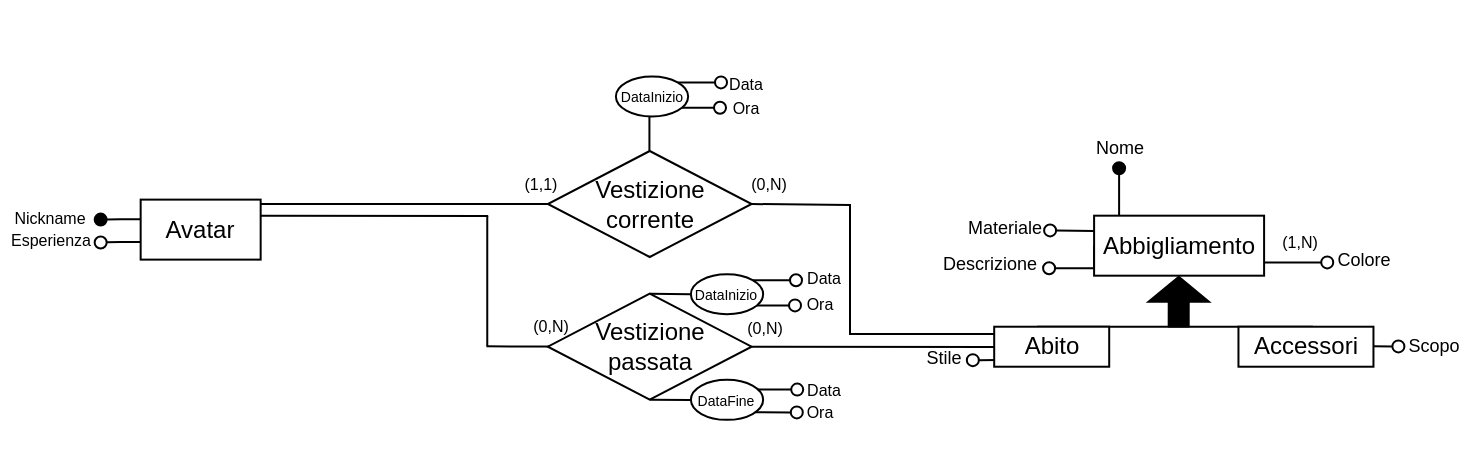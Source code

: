 <mxfile version="24.2.5" type="device">
  <diagram name="Pagina-1" id="VjBqTkrsKwbRiRGfFhQZ">
    <mxGraphModel dx="-19" dy="478" grid="1" gridSize="10" guides="1" tooltips="1" connect="1" arrows="1" fold="1" page="1" pageScale="1" pageWidth="827" pageHeight="1169" math="0" shadow="0">
      <root>
        <mxCell id="0" />
        <mxCell id="1" parent="0" />
        <mxCell id="XEgFgzjny-5M981bp3sw-1" style="edgeStyle=orthogonalEdgeStyle;rounded=0;orthogonalLoop=1;jettySize=auto;html=1;exitX=0;exitY=0.5;exitDx=0;exitDy=0;endArrow=oval;endFill=0;" edge="1" parent="1" source="XEgFgzjny-5M981bp3sw-2">
          <mxGeometry relative="1" as="geometry">
            <mxPoint x="1419.55" y="689.09" as="targetPoint" />
            <Array as="points">
              <mxPoint x="1442.55" y="689.09" />
            </Array>
          </mxGeometry>
        </mxCell>
        <mxCell id="XEgFgzjny-5M981bp3sw-2" value="Abbigliamento" style="whiteSpace=wrap;html=1;align=center;" vertex="1" parent="1">
          <mxGeometry x="1442.05" y="662.84" width="85" height="30" as="geometry" />
        </mxCell>
        <mxCell id="XEgFgzjny-5M981bp3sw-3" value="&lt;font style=&quot;font-size: 8px;&quot;&gt;Esperienza&lt;/font&gt;" style="text;html=1;align=center;verticalAlign=middle;whiteSpace=wrap;rounded=1;strokeColor=none;" vertex="1" parent="1">
          <mxGeometry x="895.83" y="662.87" width="49" height="23" as="geometry" />
        </mxCell>
        <mxCell id="XEgFgzjny-5M981bp3sw-4" value="&lt;font style=&quot;font-size: 9px;&quot;&gt;Materiale&lt;/font&gt;" style="text;html=1;align=center;verticalAlign=middle;whiteSpace=wrap;rounded=0;" vertex="1" parent="1">
          <mxGeometry x="1379.55" y="660.84" width="35" height="15" as="geometry" />
        </mxCell>
        <mxCell id="XEgFgzjny-5M981bp3sw-7" value="&lt;font style=&quot;font-size: 8px;&quot;&gt;(1,N)&lt;/font&gt;" style="text;html=1;align=center;verticalAlign=middle;whiteSpace=wrap;rounded=1;strokeColor=none;glass=0;" vertex="1" parent="1">
          <mxGeometry x="1519.55" y="667.84" width="50" height="15" as="geometry" />
        </mxCell>
        <mxCell id="XEgFgzjny-5M981bp3sw-9" style="edgeStyle=orthogonalEdgeStyle;rounded=0;orthogonalLoop=1;jettySize=auto;html=1;exitX=0;exitY=0.25;exitDx=0;exitDy=0;endArrow=oval;endFill=1;" edge="1" parent="1">
          <mxGeometry relative="1" as="geometry">
            <mxPoint x="945.33" y="664.81" as="targetPoint" />
            <mxPoint x="965.33" y="664.58" as="sourcePoint" />
            <Array as="points">
              <mxPoint x="955.33" y="664.81" />
            </Array>
          </mxGeometry>
        </mxCell>
        <mxCell id="XEgFgzjny-5M981bp3sw-10" value="&lt;font style=&quot;font-size: 8px;&quot;&gt;Nickname&lt;/font&gt;" style="text;html=1;align=center;verticalAlign=middle;whiteSpace=wrap;rounded=1;strokeColor=none;" vertex="1" parent="1">
          <mxGeometry x="905.33" y="650.81" width="30" height="23.5" as="geometry" />
        </mxCell>
        <mxCell id="XEgFgzjny-5M981bp3sw-11" value="&lt;font style=&quot;font-size: 9px;&quot;&gt;Descrizione&lt;/font&gt;" style="text;html=1;align=center;verticalAlign=middle;whiteSpace=wrap;rounded=0;" vertex="1" parent="1">
          <mxGeometry x="1369.55" y="677.84" width="40" height="17" as="geometry" />
        </mxCell>
        <mxCell id="XEgFgzjny-5M981bp3sw-12" value="&lt;font style=&quot;font-size: 9px;&quot;&gt;Colore&lt;/font&gt;" style="text;html=1;align=center;verticalAlign=middle;whiteSpace=wrap;rounded=0;" vertex="1" parent="1">
          <mxGeometry x="1557.05" y="675.84" width="40" height="17" as="geometry" />
        </mxCell>
        <mxCell id="XEgFgzjny-5M981bp3sw-13" style="edgeStyle=orthogonalEdgeStyle;rounded=0;orthogonalLoop=1;jettySize=auto;html=1;exitX=1.011;exitY=0.878;exitDx=0;exitDy=0;endArrow=oval;endFill=0;exitPerimeter=0;" edge="1" parent="1">
          <mxGeometry relative="1" as="geometry">
            <mxPoint x="1527.055" y="686.29" as="sourcePoint" />
            <mxPoint x="1558.62" y="686.2" as="targetPoint" />
            <Array as="points">
              <mxPoint x="1538.62" y="686.2" />
              <mxPoint x="1538.62" y="686.2" />
            </Array>
          </mxGeometry>
        </mxCell>
        <mxCell id="XEgFgzjny-5M981bp3sw-14" value="&lt;font style=&quot;font-size: 9px;&quot;&gt;Nome&lt;/font&gt;" style="text;html=1;align=center;verticalAlign=middle;whiteSpace=wrap;rounded=0;" vertex="1" parent="1">
          <mxGeometry x="1434.55" y="619.09" width="40" height="17" as="geometry" />
        </mxCell>
        <mxCell id="XEgFgzjny-5M981bp3sw-15" style="edgeStyle=orthogonalEdgeStyle;rounded=0;orthogonalLoop=1;jettySize=auto;html=1;endArrow=oval;endFill=0;" edge="1" parent="1">
          <mxGeometry relative="1" as="geometry">
            <mxPoint x="1442.05" y="670.46" as="sourcePoint" />
            <mxPoint x="1420.05" y="670.21" as="targetPoint" />
            <Array as="points">
              <mxPoint x="1442.05" y="670.46" />
              <mxPoint x="1443.05" y="670.46" />
            </Array>
          </mxGeometry>
        </mxCell>
        <mxCell id="XEgFgzjny-5M981bp3sw-16" style="edgeStyle=orthogonalEdgeStyle;rounded=0;orthogonalLoop=1;jettySize=auto;html=1;endArrow=oval;endFill=1;" edge="1" parent="1">
          <mxGeometry relative="1" as="geometry">
            <mxPoint x="1454.55" y="662.84" as="sourcePoint" />
            <mxPoint x="1454.55" y="639.09" as="targetPoint" />
            <Array as="points">
              <mxPoint x="1454.55" y="662.84" />
            </Array>
          </mxGeometry>
        </mxCell>
        <mxCell id="XEgFgzjny-5M981bp3sw-21" value="" style="shape=flexArrow;endArrow=classic;html=1;rounded=0;fillColor=#000000;endWidth=19.231;endSize=3.849;exitX=0.513;exitY=0.543;exitDx=0;exitDy=0;exitPerimeter=0;" edge="1" parent="1" source="XEgFgzjny-5M981bp3sw-23">
          <mxGeometry width="50" height="50" relative="1" as="geometry">
            <mxPoint x="1484.55" y="719.09" as="sourcePoint" />
            <mxPoint x="1484.39" y="692.84" as="targetPoint" />
          </mxGeometry>
        </mxCell>
        <mxCell id="XEgFgzjny-5M981bp3sw-22" value="&lt;font style=&quot;font-size: 9px;&quot;&gt;Stile&lt;/font&gt;" style="text;html=1;align=center;verticalAlign=middle;whiteSpace=wrap;rounded=0;" vertex="1" parent="1">
          <mxGeometry x="1347.1" y="725.06" width="40" height="15" as="geometry" />
        </mxCell>
        <mxCell id="XEgFgzjny-5M981bp3sw-23" value="" style="line;strokeWidth=1;rotatable=0;dashed=0;labelPosition=right;align=left;verticalAlign=middle;spacingTop=0;spacingLeft=6;points=[];portConstraint=eastwest;" vertex="1" parent="1">
          <mxGeometry x="1413.55" y="713.34" width="138" height="10" as="geometry" />
        </mxCell>
        <mxCell id="XEgFgzjny-5M981bp3sw-26" style="edgeStyle=orthogonalEdgeStyle;rounded=0;orthogonalLoop=1;jettySize=auto;html=1;exitX=0.5;exitY=1;exitDx=0;exitDy=0;" edge="1" parent="1">
          <mxGeometry relative="1" as="geometry">
            <mxPoint x="1333.13" y="779.84" as="sourcePoint" />
            <mxPoint x="1333.13" y="779.84" as="targetPoint" />
          </mxGeometry>
        </mxCell>
        <mxCell id="XEgFgzjny-5M981bp3sw-28" value="&lt;font style=&quot;font-size: 8px;&quot;&gt;(0,N)&lt;/font&gt;" style="text;html=1;align=center;verticalAlign=middle;whiteSpace=wrap;rounded=1;strokeColor=none;glass=0;" vertex="1" parent="1">
          <mxGeometry x="1158.51" y="712.15" width="22.5" height="8.79" as="geometry" />
        </mxCell>
        <mxCell id="XEgFgzjny-5M981bp3sw-30" style="edgeStyle=orthogonalEdgeStyle;rounded=0;orthogonalLoop=1;jettySize=auto;html=1;exitX=0.5;exitY=1;exitDx=0;exitDy=0;" edge="1" parent="1">
          <mxGeometry relative="1" as="geometry">
            <mxPoint x="1327.58" y="562.91" as="sourcePoint" />
            <mxPoint x="1327.58" y="562.91" as="targetPoint" />
          </mxGeometry>
        </mxCell>
        <mxCell id="XEgFgzjny-5M981bp3sw-31" value="&lt;font style=&quot;font-size: 8px;&quot;&gt;(0,N)&lt;/font&gt;" style="text;html=1;align=center;verticalAlign=middle;whiteSpace=wrap;rounded=1;strokeColor=none;glass=0;" vertex="1" parent="1">
          <mxGeometry x="1265.95" y="713.94" width="22.5" height="8.79" as="geometry" />
        </mxCell>
        <mxCell id="XEgFgzjny-5M981bp3sw-32" style="edgeStyle=orthogonalEdgeStyle;rounded=0;orthogonalLoop=1;jettySize=auto;html=1;exitX=0;exitY=0.25;exitDx=0;exitDy=0;endArrow=oval;endFill=0;" edge="1" parent="1">
          <mxGeometry relative="1" as="geometry">
            <mxPoint x="945.33" y="676.23" as="targetPoint" />
            <mxPoint x="965.33" y="676" as="sourcePoint" />
            <Array as="points">
              <mxPoint x="955.33" y="676.23" />
            </Array>
          </mxGeometry>
        </mxCell>
        <mxCell id="XEgFgzjny-5M981bp3sw-33" value="&lt;font style=&quot;font-size: 9px;&quot;&gt;Scopo&lt;/font&gt;" style="text;html=1;align=center;verticalAlign=middle;whiteSpace=wrap;rounded=0;" vertex="1" parent="1">
          <mxGeometry x="1591.73" y="718.06" width="40" height="17" as="geometry" />
        </mxCell>
        <mxCell id="XEgFgzjny-5M981bp3sw-34" style="edgeStyle=orthogonalEdgeStyle;rounded=0;orthogonalLoop=1;jettySize=auto;html=1;exitX=1.001;exitY=0.609;exitDx=0;exitDy=0;endArrow=oval;endFill=0;exitPerimeter=0;" edge="1" parent="1">
          <mxGeometry relative="1" as="geometry">
            <mxPoint x="1581.727" y="728.16" as="sourcePoint" />
            <mxPoint x="1594.16" y="727.91" as="targetPoint" />
          </mxGeometry>
        </mxCell>
        <mxCell id="XEgFgzjny-5M981bp3sw-35" style="edgeStyle=orthogonalEdgeStyle;rounded=0;orthogonalLoop=1;jettySize=auto;html=1;exitX=1.001;exitY=0.609;exitDx=0;exitDy=0;endArrow=oval;endFill=0;exitPerimeter=0;" edge="1" parent="1">
          <mxGeometry relative="1" as="geometry">
            <mxPoint x="1393.42" y="735.06" as="sourcePoint" />
            <mxPoint x="1381.42" y="735.07" as="targetPoint" />
          </mxGeometry>
        </mxCell>
        <mxCell id="XEgFgzjny-5M981bp3sw-36" value="" style="endArrow=none;html=1;rounded=0;entryX=0;entryY=0.25;entryDx=0;entryDy=0;" edge="1" parent="1">
          <mxGeometry width="50" height="50" relative="1" as="geometry">
            <mxPoint x="1138.2" y="728.18" as="sourcePoint" />
            <mxPoint x="1392.1" y="728.54" as="targetPoint" />
          </mxGeometry>
        </mxCell>
        <mxCell id="XEgFgzjny-5M981bp3sw-39" value="Vestizione&lt;div&gt;passata&lt;/div&gt;" style="shape=rhombus;perimeter=rhombusPerimeter;whiteSpace=wrap;html=1;align=center;" vertex="1" parent="1">
          <mxGeometry x="1168.92" y="701.86" width="101.9" height="53" as="geometry" />
        </mxCell>
        <mxCell id="XEgFgzjny-5M981bp3sw-41" value="" style="endArrow=none;html=1;rounded=0;exitX=1;exitY=0.5;exitDx=0;exitDy=0;" edge="1" parent="1">
          <mxGeometry width="50" height="50" relative="1" as="geometry">
            <mxPoint x="1025.33" y="657" as="sourcePoint" />
            <mxPoint x="1176" y="657" as="targetPoint" />
          </mxGeometry>
        </mxCell>
        <mxCell id="XEgFgzjny-5M981bp3sw-42" value="" style="endArrow=none;html=1;rounded=0;" edge="1" parent="1">
          <mxGeometry width="50" height="50" relative="1" as="geometry">
            <mxPoint x="1138.63" y="728" as="sourcePoint" />
            <mxPoint x="1138.63" y="663" as="targetPoint" />
          </mxGeometry>
        </mxCell>
        <mxCell id="XEgFgzjny-5M981bp3sw-44" value="" style="endArrow=none;html=1;rounded=0;exitX=1;exitY=0.5;exitDx=0;exitDy=0;" edge="1" parent="1">
          <mxGeometry width="50" height="50" relative="1" as="geometry">
            <mxPoint x="1024" y="662.87" as="sourcePoint" />
            <mxPoint x="1139.1" y="663" as="targetPoint" />
          </mxGeometry>
        </mxCell>
        <mxCell id="XEgFgzjny-5M981bp3sw-46" value="" style="endArrow=none;html=1;rounded=0;" edge="1" parent="1">
          <mxGeometry width="50" height="50" relative="1" as="geometry">
            <mxPoint x="1320" y="722" as="sourcePoint" />
            <mxPoint x="1393" y="722.05" as="targetPoint" />
          </mxGeometry>
        </mxCell>
        <mxCell id="XEgFgzjny-5M981bp3sw-47" value="" style="endArrow=none;html=1;rounded=0;exitX=1;exitY=0.5;exitDx=0;exitDy=0;" edge="1" parent="1" source="XEgFgzjny-5M981bp3sw-70">
          <mxGeometry width="50" height="50" relative="1" as="geometry">
            <mxPoint x="1280" y="700" as="sourcePoint" />
            <mxPoint x="1320" y="657.5" as="targetPoint" />
          </mxGeometry>
        </mxCell>
        <mxCell id="XEgFgzjny-5M981bp3sw-48" value="" style="endArrow=none;html=1;rounded=0;" edge="1" parent="1">
          <mxGeometry width="50" height="50" relative="1" as="geometry">
            <mxPoint x="1320" y="722.5" as="sourcePoint" />
            <mxPoint x="1320" y="657" as="targetPoint" />
          </mxGeometry>
        </mxCell>
        <mxCell id="XEgFgzjny-5M981bp3sw-49" value="&lt;font style=&quot;font-size: 8px;&quot;&gt;(1,1)&lt;/font&gt;" style="text;html=1;align=center;verticalAlign=middle;whiteSpace=wrap;rounded=1;strokeColor=none;glass=0;" vertex="1" parent="1">
          <mxGeometry x="1154.34" y="642.02" width="22.5" height="8.79" as="geometry" />
        </mxCell>
        <mxCell id="XEgFgzjny-5M981bp3sw-50" value="&lt;font style=&quot;font-size: 8px;&quot;&gt;(0,N)&lt;/font&gt;" style="text;html=1;align=center;verticalAlign=middle;whiteSpace=wrap;rounded=1;strokeColor=none;glass=0;" vertex="1" parent="1">
          <mxGeometry x="1267.95" y="642.02" width="22.5" height="8.79" as="geometry" />
        </mxCell>
        <mxCell id="XEgFgzjny-5M981bp3sw-51" value="Accessori" style="whiteSpace=wrap;html=1;align=center;" vertex="1" parent="1">
          <mxGeometry x="1514.23" y="718.36" width="67.5" height="20" as="geometry" />
        </mxCell>
        <mxCell id="XEgFgzjny-5M981bp3sw-52" value="Avatar" style="whiteSpace=wrap;html=1;align=center;" vertex="1" parent="1">
          <mxGeometry x="965.33" y="654.81" width="60" height="30" as="geometry" />
        </mxCell>
        <mxCell id="XEgFgzjny-5M981bp3sw-53" value="Abito" style="whiteSpace=wrap;html=1;align=center;" vertex="1" parent="1">
          <mxGeometry x="1392.1" y="718.36" width="57.5" height="20" as="geometry" />
        </mxCell>
        <mxCell id="XEgFgzjny-5M981bp3sw-54" value="&lt;font style=&quot;font-size: 8px;&quot;&gt;Ora&lt;/font&gt;" style="text;html=1;align=center;verticalAlign=middle;whiteSpace=wrap;rounded=1;strokeColor=none;glass=0;" vertex="1" parent="1">
          <mxGeometry x="1252.95" y="601.79" width="30" height="11.5" as="geometry" />
        </mxCell>
        <mxCell id="XEgFgzjny-5M981bp3sw-55" style="edgeStyle=orthogonalEdgeStyle;rounded=0;orthogonalLoop=1;jettySize=auto;html=1;exitX=1;exitY=1;exitDx=0;exitDy=0;endArrow=oval;endFill=0;" edge="1" parent="1">
          <mxGeometry relative="1" as="geometry">
            <mxPoint x="1233.776" y="608.863" as="sourcePoint" />
            <mxPoint x="1254.95" y="608.72" as="targetPoint" />
          </mxGeometry>
        </mxCell>
        <mxCell id="XEgFgzjny-5M981bp3sw-56" value="&lt;font style=&quot;font-size: 8px;&quot;&gt;Data&lt;/font&gt;" style="text;html=1;align=center;verticalAlign=middle;whiteSpace=wrap;rounded=1;strokeColor=none;glass=0;" vertex="1" parent="1">
          <mxGeometry x="1252.95" y="592.92" width="30" height="6.5" as="geometry" />
        </mxCell>
        <mxCell id="XEgFgzjny-5M981bp3sw-57" style="edgeStyle=orthogonalEdgeStyle;rounded=0;orthogonalLoop=1;jettySize=auto;html=1;exitX=1;exitY=0;exitDx=0;exitDy=0;entryX=0.086;entryY=0.404;entryDx=0;entryDy=0;entryPerimeter=0;endArrow=oval;endFill=0;" edge="1" parent="1" source="XEgFgzjny-5M981bp3sw-71" target="XEgFgzjny-5M981bp3sw-56">
          <mxGeometry relative="1" as="geometry" />
        </mxCell>
        <mxCell id="XEgFgzjny-5M981bp3sw-58" value="&lt;font style=&quot;font-size: 8px;&quot;&gt;Ora&lt;/font&gt;" style="text;html=1;align=center;verticalAlign=middle;whiteSpace=wrap;rounded=1;strokeColor=none;glass=0;" vertex="1" parent="1">
          <mxGeometry x="1290" y="754" width="30" height="11.5" as="geometry" />
        </mxCell>
        <mxCell id="XEgFgzjny-5M981bp3sw-59" style="edgeStyle=orthogonalEdgeStyle;rounded=0;orthogonalLoop=1;jettySize=auto;html=1;exitX=1;exitY=1;exitDx=0;exitDy=0;endArrow=oval;endFill=0;" edge="1" parent="1">
          <mxGeometry relative="1" as="geometry">
            <mxPoint x="1272.226" y="761.153" as="sourcePoint" />
            <mxPoint x="1293.4" y="761.01" as="targetPoint" />
          </mxGeometry>
        </mxCell>
        <mxCell id="XEgFgzjny-5M981bp3sw-60" style="edgeStyle=orthogonalEdgeStyle;rounded=0;orthogonalLoop=1;jettySize=auto;html=1;exitX=1;exitY=0;exitDx=0;exitDy=0;entryX=0.086;entryY=0.404;entryDx=0;entryDy=0;entryPerimeter=0;endArrow=oval;endFill=0;" edge="1" parent="1">
          <mxGeometry relative="1" as="geometry">
            <mxPoint x="1272.226" y="749.777" as="sourcePoint" />
            <mxPoint x="1293.58" y="749.106" as="targetPoint" />
          </mxGeometry>
        </mxCell>
        <mxCell id="XEgFgzjny-5M981bp3sw-61" value="&lt;p style=&quot;line-height: 110%;&quot;&gt;&lt;font style=&quot;font-size: 7px;&quot;&gt;DataFine&lt;/font&gt;&lt;/p&gt;" style="ellipse;whiteSpace=wrap;html=1;" vertex="1" parent="1">
          <mxGeometry x="1240.45" y="744.93" width="36.12" height="20" as="geometry" />
        </mxCell>
        <mxCell id="XEgFgzjny-5M981bp3sw-69" value="" style="endArrow=none;html=1;rounded=0;entryX=0.551;entryY=1.003;entryDx=0;entryDy=0;entryPerimeter=0;" edge="1" parent="1">
          <mxGeometry width="50" height="50" relative="1" as="geometry">
            <mxPoint x="1219.71" y="635.4" as="sourcePoint" />
            <mxPoint x="1219.71" y="612.34" as="targetPoint" />
          </mxGeometry>
        </mxCell>
        <mxCell id="XEgFgzjny-5M981bp3sw-70" value="Vestizione&lt;div&gt;corrente&lt;/div&gt;" style="shape=rhombus;perimeter=rhombusPerimeter;whiteSpace=wrap;html=1;align=center;" vertex="1" parent="1">
          <mxGeometry x="1168.92" y="630.5" width="101.9" height="53" as="geometry" />
        </mxCell>
        <mxCell id="XEgFgzjny-5M981bp3sw-71" value="&lt;p style=&quot;line-height: 110%;&quot;&gt;&lt;font style=&quot;font-size: 7px;&quot;&gt;DataInizio&lt;/font&gt;&lt;/p&gt;" style="ellipse;whiteSpace=wrap;html=1;" vertex="1" parent="1">
          <mxGeometry x="1202.95" y="593.29" width="36.12" height="20" as="geometry" />
        </mxCell>
        <mxCell id="XEgFgzjny-5M981bp3sw-72" value="&lt;font style=&quot;font-size: 8px;&quot;&gt;Ora&lt;/font&gt;" style="text;html=1;align=center;verticalAlign=middle;whiteSpace=wrap;rounded=1;strokeColor=none;glass=0;" vertex="1" parent="1">
          <mxGeometry x="1290.45" y="700.65" width="30" height="11.5" as="geometry" />
        </mxCell>
        <mxCell id="XEgFgzjny-5M981bp3sw-73" style="edgeStyle=orthogonalEdgeStyle;rounded=0;orthogonalLoop=1;jettySize=auto;html=1;exitX=1;exitY=1;exitDx=0;exitDy=0;endArrow=oval;endFill=0;" edge="1" parent="1">
          <mxGeometry relative="1" as="geometry">
            <mxPoint x="1271.276" y="707.723" as="sourcePoint" />
            <mxPoint x="1292.45" y="707.58" as="targetPoint" />
          </mxGeometry>
        </mxCell>
        <mxCell id="XEgFgzjny-5M981bp3sw-74" style="edgeStyle=orthogonalEdgeStyle;rounded=0;orthogonalLoop=1;jettySize=auto;html=1;exitX=1;exitY=0;exitDx=0;exitDy=0;entryX=0.086;entryY=0.404;entryDx=0;entryDy=0;entryPerimeter=0;endArrow=oval;endFill=0;" edge="1" parent="1" source="XEgFgzjny-5M981bp3sw-75">
          <mxGeometry relative="1" as="geometry">
            <mxPoint x="1293.03" y="694.776" as="targetPoint" />
          </mxGeometry>
        </mxCell>
        <mxCell id="XEgFgzjny-5M981bp3sw-75" value="&lt;p style=&quot;line-height: 110%;&quot;&gt;&lt;font style=&quot;font-size: 7px;&quot;&gt;DataInizio&lt;/font&gt;&lt;/p&gt;" style="ellipse;whiteSpace=wrap;html=1;" vertex="1" parent="1">
          <mxGeometry x="1240.45" y="692.15" width="36.12" height="20" as="geometry" />
        </mxCell>
        <mxCell id="XEgFgzjny-5M981bp3sw-76" value="" style="endArrow=none;html=1;rounded=0;entryX=0;entryY=0.5;entryDx=0;entryDy=0;" edge="1" parent="1" target="XEgFgzjny-5M981bp3sw-75">
          <mxGeometry width="50" height="50" relative="1" as="geometry">
            <mxPoint x="1219.933" y="701.86" as="sourcePoint" />
            <mxPoint x="1219.933" y="678.51" as="targetPoint" />
          </mxGeometry>
        </mxCell>
        <mxCell id="XEgFgzjny-5M981bp3sw-77" value="" style="endArrow=none;html=1;rounded=0;entryX=0;entryY=0.5;entryDx=0;entryDy=0;" edge="1" parent="1">
          <mxGeometry width="50" height="50" relative="1" as="geometry">
            <mxPoint x="1220" y="754.86" as="sourcePoint" />
            <mxPoint x="1240" y="755" as="targetPoint" />
          </mxGeometry>
        </mxCell>
        <mxCell id="XEgFgzjny-5M981bp3sw-78" value="&lt;font style=&quot;font-size: 8px;&quot;&gt;Data&lt;/font&gt;" style="text;html=1;align=center;verticalAlign=middle;whiteSpace=wrap;rounded=1;strokeColor=none;glass=0;" vertex="1" parent="1">
          <mxGeometry x="1292" y="746" width="30" height="6.5" as="geometry" />
        </mxCell>
        <mxCell id="XEgFgzjny-5M981bp3sw-79" value="&lt;font style=&quot;font-size: 8px;&quot;&gt;Data&lt;/font&gt;" style="text;html=1;align=center;verticalAlign=middle;whiteSpace=wrap;rounded=1;strokeColor=none;glass=0;" vertex="1" parent="1">
          <mxGeometry x="1292" y="690" width="30" height="6.5" as="geometry" />
        </mxCell>
      </root>
    </mxGraphModel>
  </diagram>
</mxfile>
